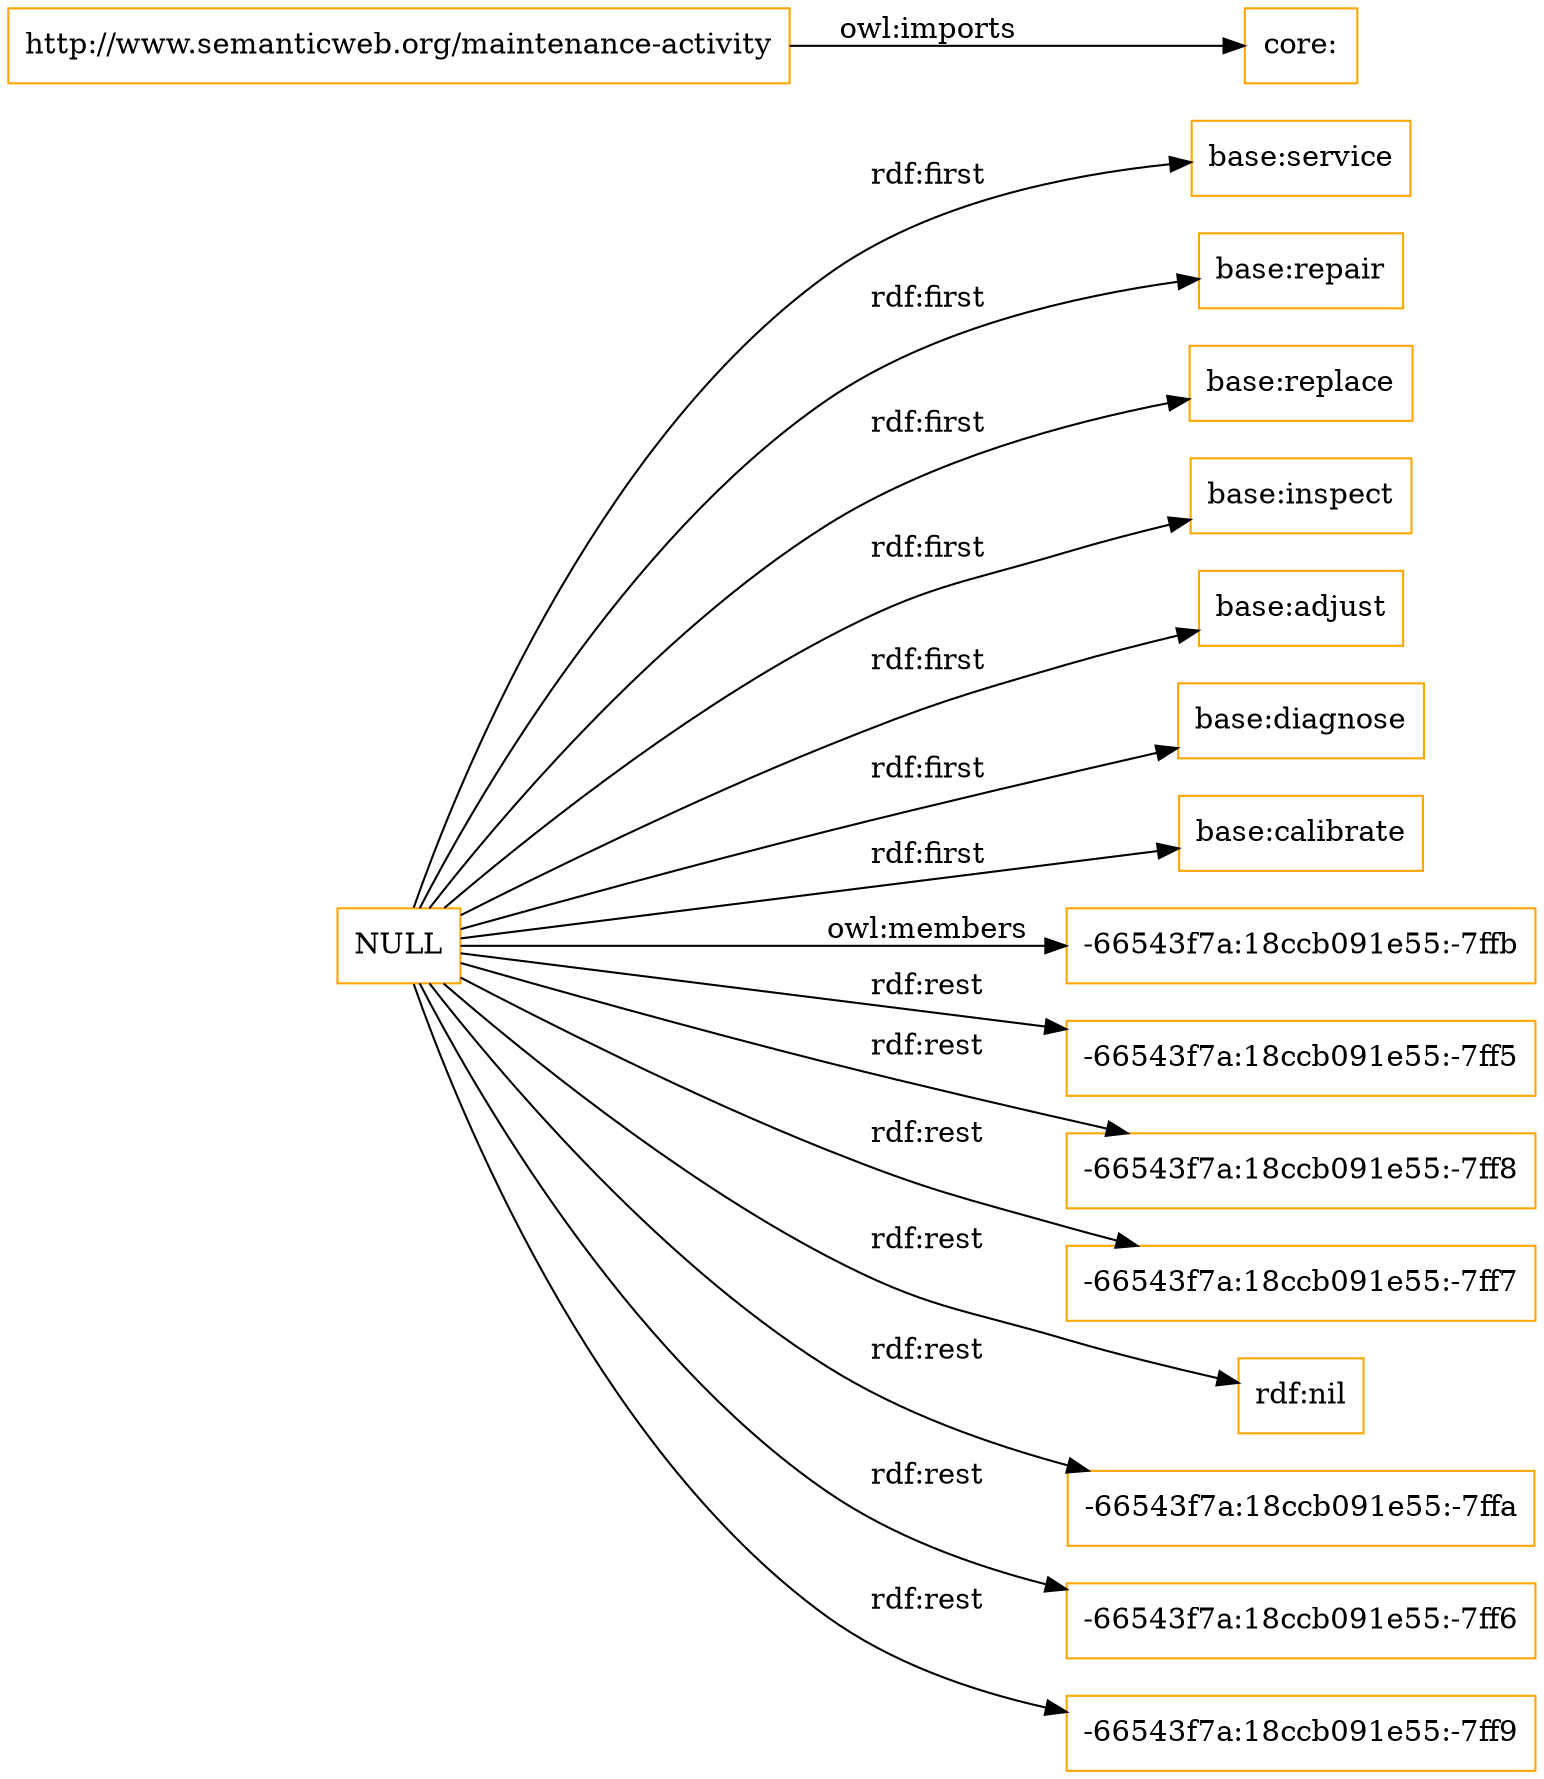 digraph ar2dtool_diagram { 
rankdir=LR;
size="1501"
node [shape = rectangle, color="orange"]; "base:service" "base:repair" "base:replace" "base:inspect" "base:adjust" "base:diagnose" "base:calibrate" ; /*classes style*/
	"http://www.semanticweb.org/maintenance-activity" -> "core:" [ label = "owl:imports" ];
	"NULL" -> "base:calibrate" [ label = "rdf:first" ];
	"NULL" -> "-66543f7a:18ccb091e55:-7ffb" [ label = "owl:members" ];
	"NULL" -> "-66543f7a:18ccb091e55:-7ff5" [ label = "rdf:rest" ];
	"NULL" -> "-66543f7a:18ccb091e55:-7ff8" [ label = "rdf:rest" ];
	"NULL" -> "base:replace" [ label = "rdf:first" ];
	"NULL" -> "base:adjust" [ label = "rdf:first" ];
	"NULL" -> "-66543f7a:18ccb091e55:-7ff7" [ label = "rdf:rest" ];
	"NULL" -> "rdf:nil" [ label = "rdf:rest" ];
	"NULL" -> "-66543f7a:18ccb091e55:-7ffa" [ label = "rdf:rest" ];
	"NULL" -> "-66543f7a:18ccb091e55:-7ff6" [ label = "rdf:rest" ];
	"NULL" -> "-66543f7a:18ccb091e55:-7ff9" [ label = "rdf:rest" ];
	"NULL" -> "base:service" [ label = "rdf:first" ];
	"NULL" -> "base:inspect" [ label = "rdf:first" ];
	"NULL" -> "base:repair" [ label = "rdf:first" ];
	"NULL" -> "base:diagnose" [ label = "rdf:first" ];

}
